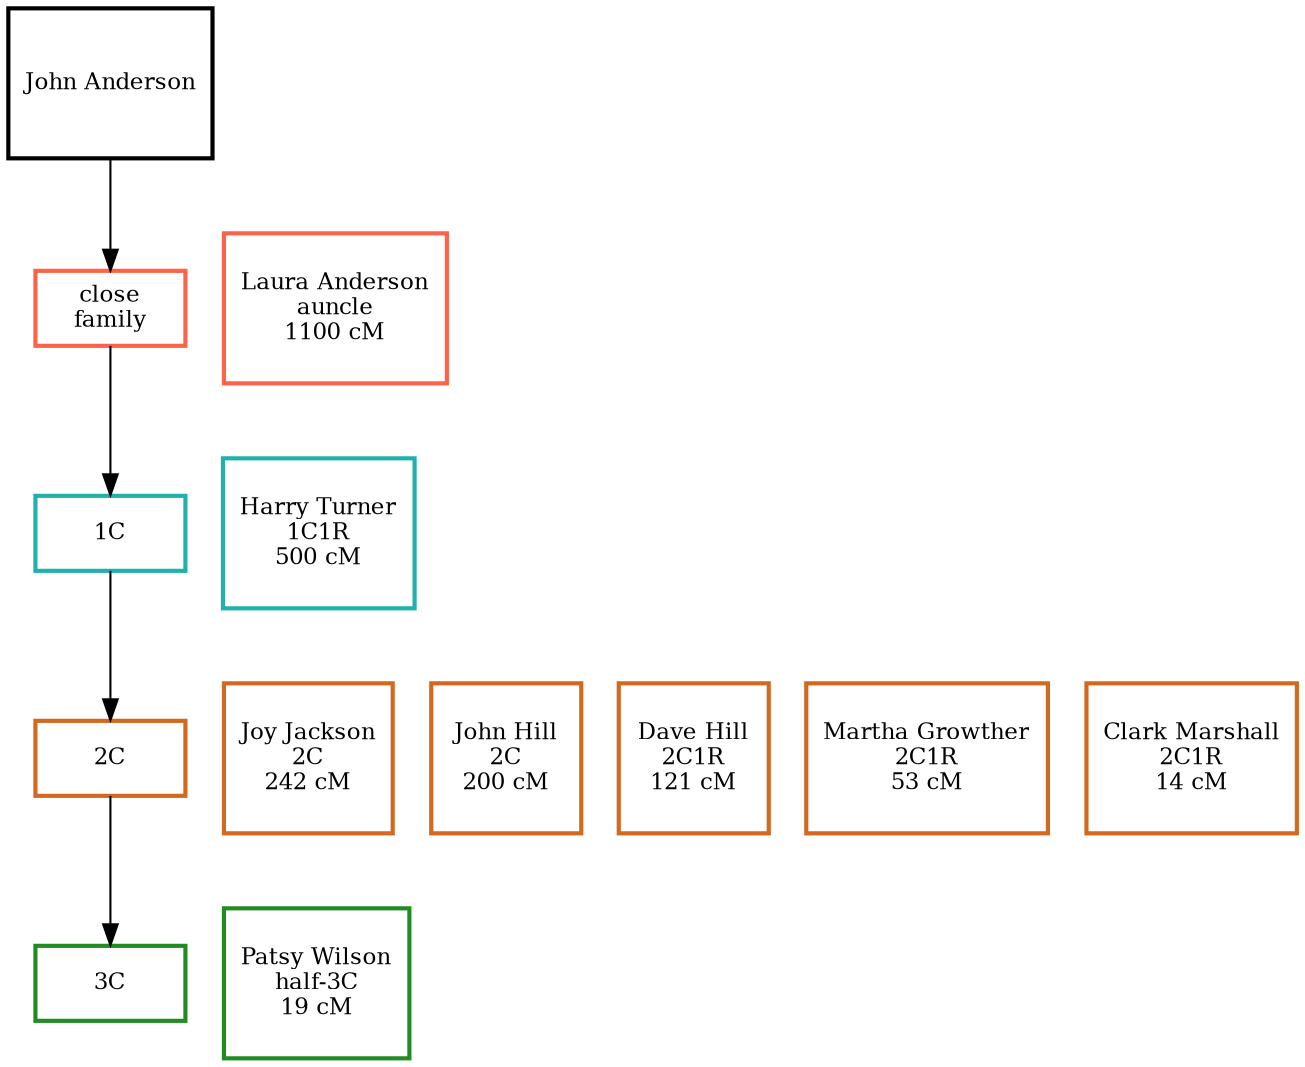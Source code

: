 digraph DNA_matches {
  node [
  style = "setlinewidth(2)",
  fontsize = 11, height = 1,
  shape = box, width = 1 ]

subgraph self {
  graph [rank = same]
  edge [style = invis];
  self_label [
     label = "John Anderson",
     height = 1,
     row = top
  ];
}

 subgraph close {
   graph [rank = same]
   node [color="tomato"]
   edge [style = invis];
   close_label [
      label = "close\nfamily",
      height = 0.5,
      row = top
   ];
   close_1 [label="Laura Anderson\nauncle\n1100 cM"]
   close_label -> close_1
 }

self_label -> close_label

 subgraph cuz1 {
   graph [rank = same]
   node [color="lightseagreen"]
   edge [style = invis];
   cuz1_label [
      label = "1C",
      height = 0.5,
      row = top
   ];
   cuz1_1 [label="Harry Turner\n1C1R\n500 cM"]
   cuz1_label -> cuz1_1
 }

close_label -> cuz1_label

 subgraph cuz2 {
   graph [rank = same]
   node [color="chocolate"]
   edge [style = invis];
   cuz2_label [
      label = "2C",
      height = 0.5,
      row = top
   ];
   cuz2_1 [label="Joy Jackson\n2C\n242 cM"]
   cuz2_label -> cuz2_1
   cuz2_2 [label="John Hill\n2C\n200 cM"]
   cuz2_1 -> cuz2_2
   cuz2_3 [label="Dave Hill\n2C1R\n121 cM"]
   cuz2_2 -> cuz2_3
   cuz2_4 [label="Martha Growther\n2C1R\n53 cM"]
   cuz2_3 -> cuz2_4
   cuz2_5 [label="Clark Marshall\n2C1R\n14 cM"]
   cuz2_4 -> cuz2_5
 }

cuz1_label -> cuz2_label

 subgraph cuz3 {
   graph [rank = same]
   node [color="forestgreen"]
   edge [style = invis];
   cuz3_label [
      label = "3C",
      height = 0.5,
      row = top
   ];
   cuz3_1 [label="Patsy Wilson\nhalf-3C\n19 cM"]
   cuz3_label -> cuz3_1
 }

cuz2_label -> cuz3_label
}
